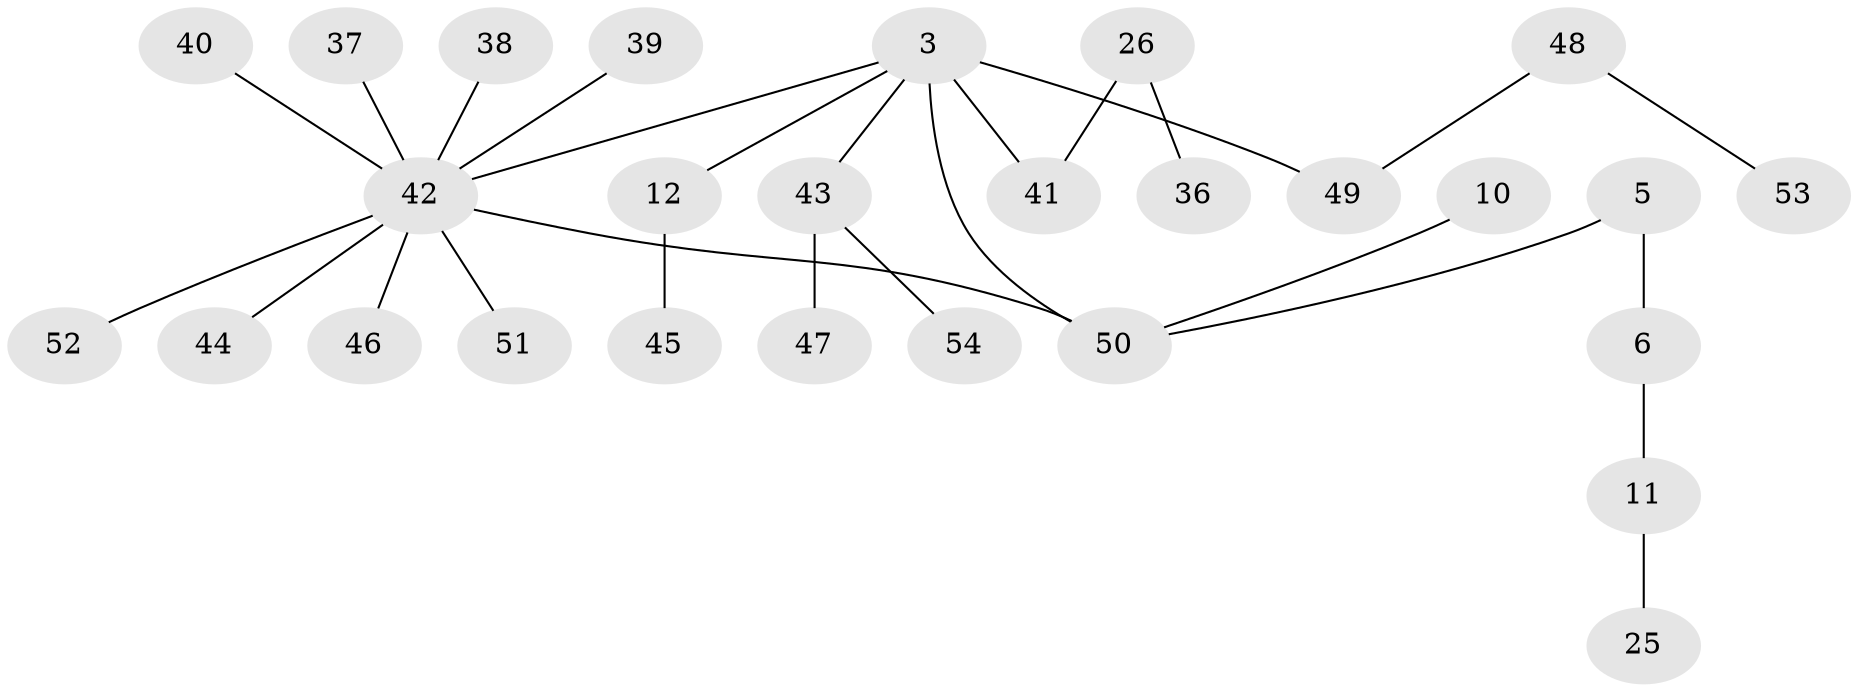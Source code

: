 // original degree distribution, {6: 0.037037037037037035, 2: 0.2962962962962963, 4: 0.037037037037037035, 5: 0.018518518518518517, 3: 0.14814814814814814, 7: 0.018518518518518517, 1: 0.4444444444444444}
// Generated by graph-tools (version 1.1) at 2025/41/03/09/25 04:41:20]
// undirected, 27 vertices, 27 edges
graph export_dot {
graph [start="1"]
  node [color=gray90,style=filled];
  3 [super="+1"];
  5;
  6;
  10;
  11;
  12;
  25;
  26 [super="+16"];
  36;
  37;
  38;
  39;
  40;
  41 [super="+15"];
  42 [super="+29+30+32+33+35"];
  43 [super="+31"];
  44;
  45;
  46;
  47;
  48 [super="+34"];
  49 [super="+23"];
  50 [super="+4"];
  51;
  52;
  53;
  54;
  3 -- 50 [weight=2];
  3 -- 41 [weight=2];
  3 -- 12;
  3 -- 49;
  3 -- 42;
  3 -- 43;
  5 -- 6;
  5 -- 50;
  6 -- 11;
  10 -- 50;
  11 -- 25;
  12 -- 45;
  26 -- 41;
  26 -- 36;
  37 -- 42;
  38 -- 42;
  39 -- 42;
  40 -- 42;
  42 -- 44;
  42 -- 46;
  42 -- 50;
  42 -- 51;
  42 -- 52;
  43 -- 54;
  43 -- 47;
  48 -- 49;
  48 -- 53;
}
